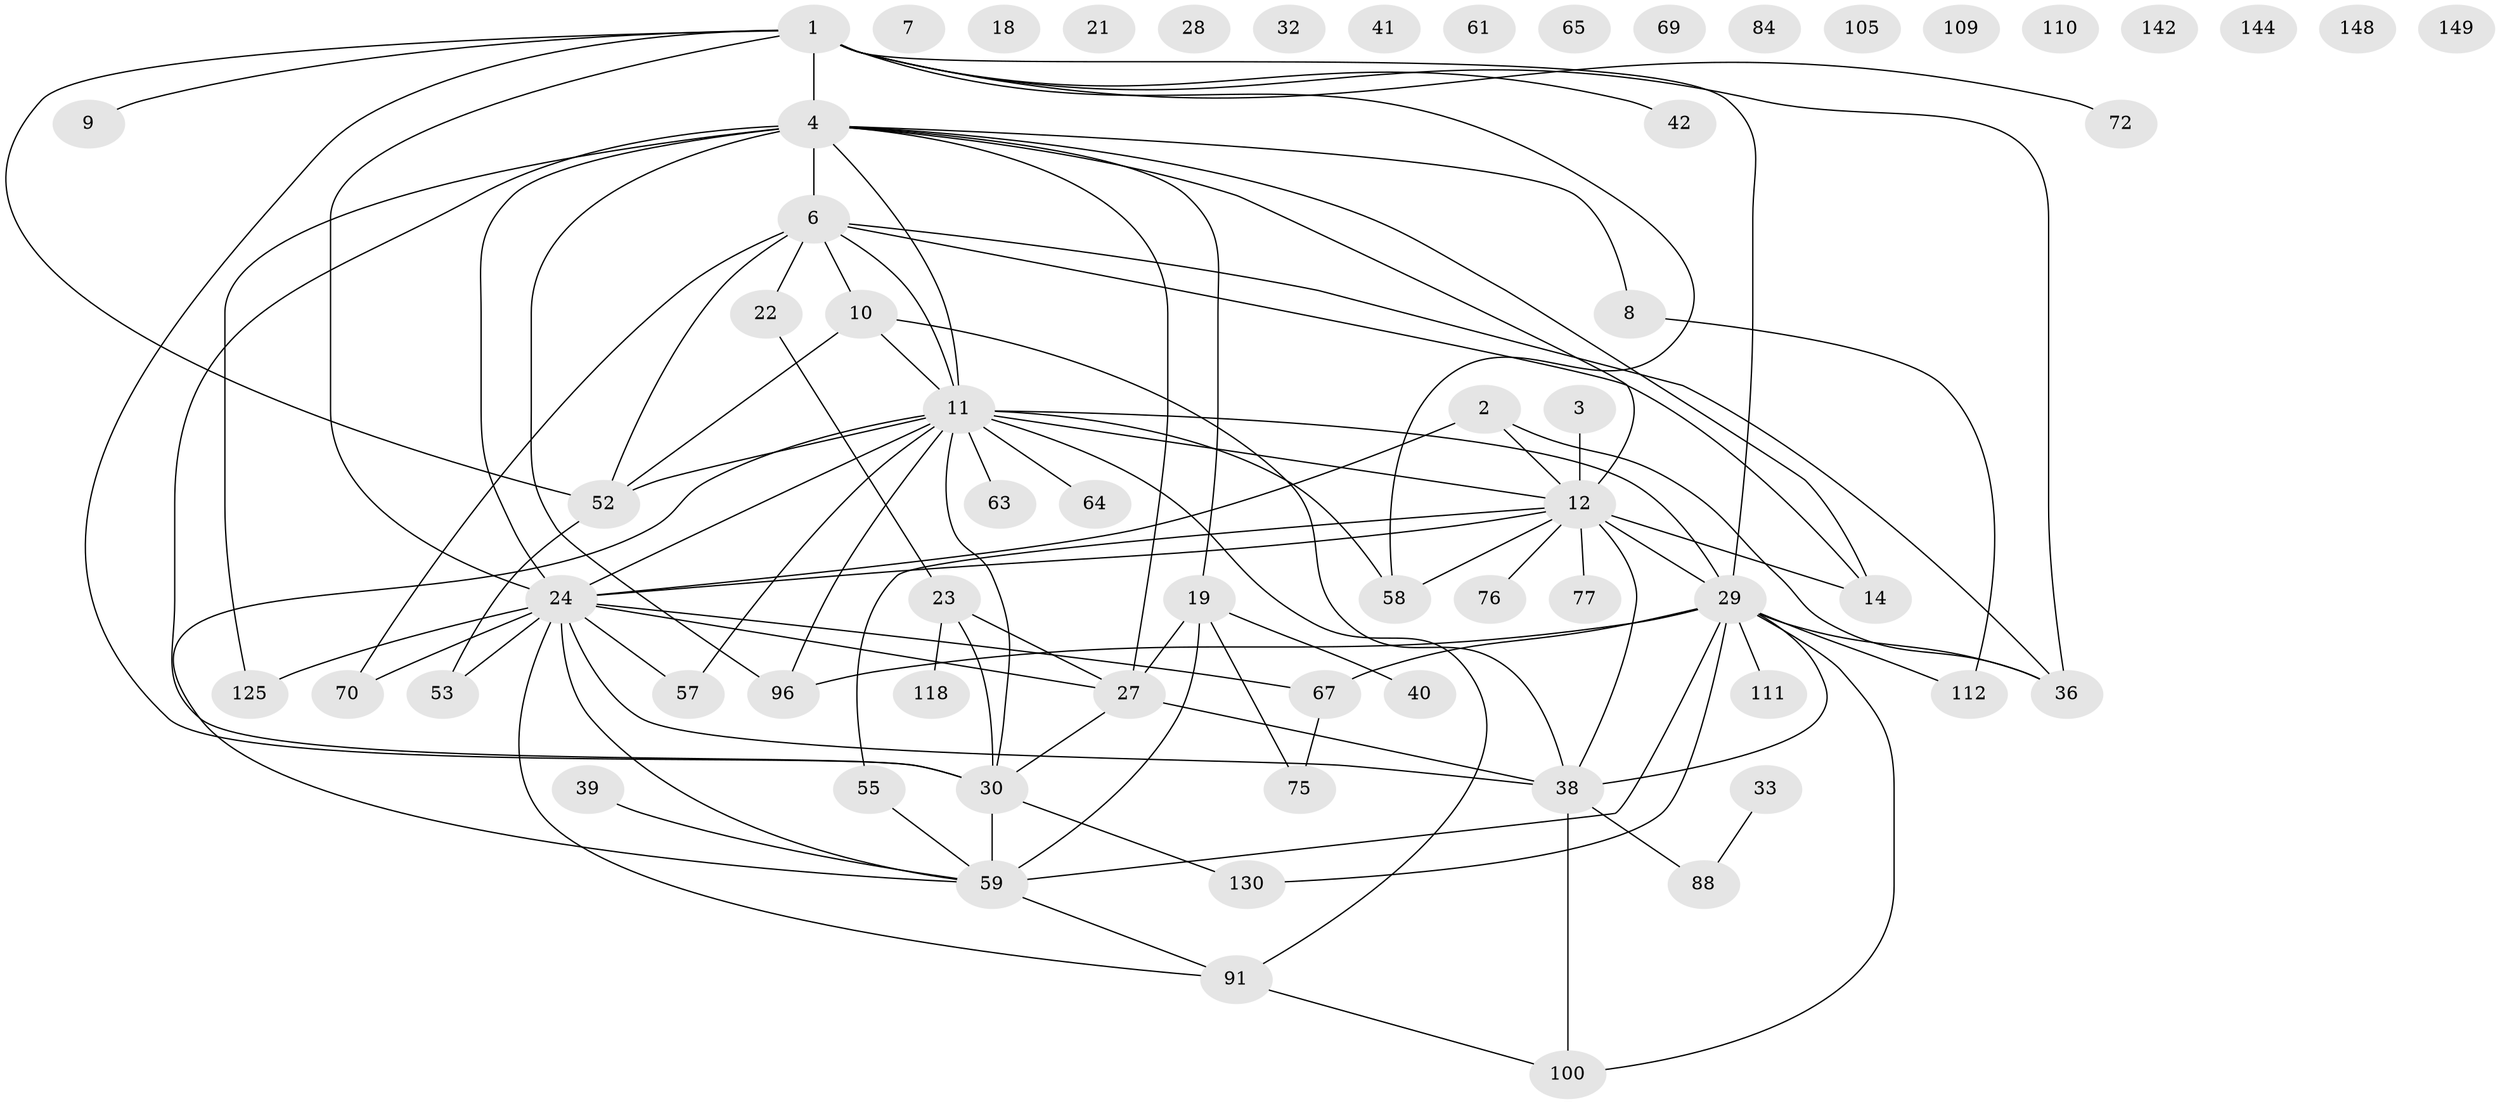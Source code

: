 // original degree distribution, {2: 0.24161073825503357, 3: 0.19463087248322147, 1: 0.21476510067114093, 7: 0.013422818791946308, 4: 0.11409395973154363, 0: 0.087248322147651, 5: 0.08053691275167785, 6: 0.026845637583892617, 8: 0.020134228187919462, 9: 0.006711409395973154}
// Generated by graph-tools (version 1.1) at 2025/16/03/04/25 18:16:29]
// undirected, 64 vertices, 95 edges
graph export_dot {
graph [start="1"]
  node [color=gray90,style=filled];
  1 [super="+5"];
  2 [super="+147"];
  3;
  4 [super="+35+74+15"];
  6 [super="+26+128+16"];
  7;
  8 [super="+131+56"];
  9 [super="+137"];
  10;
  11 [super="+120+85+51"];
  12 [super="+140+25+13"];
  14 [super="+50+60"];
  18;
  19 [super="+71"];
  21;
  22 [super="+89"];
  23 [super="+83+133"];
  24 [super="+49+37+44+43"];
  27 [super="+106+95+117"];
  28;
  29 [super="+108+93"];
  30 [super="+47+31"];
  32;
  33;
  36 [super="+46+68"];
  38 [super="+101"];
  39;
  40;
  41 [super="+97"];
  42;
  52 [super="+82"];
  53;
  55 [super="+86"];
  57;
  58 [super="+73"];
  59 [super="+114+90"];
  61;
  63;
  64;
  65 [super="+115"];
  67 [super="+139"];
  69 [super="+87"];
  70;
  72;
  75;
  76;
  77;
  84;
  88 [super="+132"];
  91 [super="+129"];
  96 [super="+113+122"];
  100;
  105 [super="+141"];
  109;
  110;
  111;
  112;
  118;
  125;
  130;
  142;
  144;
  148;
  149;
  1 -- 58;
  1 -- 4 [weight=2];
  1 -- 36;
  1 -- 72;
  1 -- 9;
  1 -- 42;
  1 -- 52;
  1 -- 24 [weight=2];
  1 -- 29 [weight=2];
  1 -- 30 [weight=2];
  2 -- 12;
  2 -- 36;
  2 -- 24;
  3 -- 12;
  4 -- 19;
  4 -- 6;
  4 -- 27 [weight=2];
  4 -- 96 [weight=2];
  4 -- 12;
  4 -- 14;
  4 -- 24 [weight=3];
  4 -- 125;
  4 -- 30;
  4 -- 11;
  4 -- 8;
  6 -- 52;
  6 -- 70 [weight=2];
  6 -- 11;
  6 -- 10;
  6 -- 22;
  6 -- 36;
  6 -- 14;
  8 -- 112;
  10 -- 52;
  10 -- 38;
  10 -- 11;
  11 -- 57;
  11 -- 58;
  11 -- 59;
  11 -- 63;
  11 -- 64 [weight=2];
  11 -- 52;
  11 -- 91;
  11 -- 96;
  11 -- 12;
  11 -- 24;
  11 -- 29;
  11 -- 30;
  12 -- 24;
  12 -- 76;
  12 -- 77;
  12 -- 55;
  12 -- 29 [weight=2];
  12 -- 38;
  12 -- 58;
  12 -- 14;
  19 -- 40;
  19 -- 75;
  19 -- 59;
  19 -- 27;
  22 -- 23;
  23 -- 118;
  23 -- 30;
  23 -- 27;
  24 -- 27 [weight=2];
  24 -- 67 [weight=2];
  24 -- 53;
  24 -- 57;
  24 -- 59;
  24 -- 38;
  24 -- 70;
  24 -- 91;
  24 -- 125;
  27 -- 30;
  27 -- 38;
  29 -- 96;
  29 -- 130;
  29 -- 67;
  29 -- 100;
  29 -- 111;
  29 -- 112;
  29 -- 59;
  29 -- 38;
  29 -- 36;
  30 -- 59 [weight=2];
  30 -- 130;
  33 -- 88;
  38 -- 100;
  38 -- 88;
  39 -- 59;
  52 -- 53;
  55 -- 59;
  59 -- 91;
  67 -- 75;
  91 -- 100;
}
